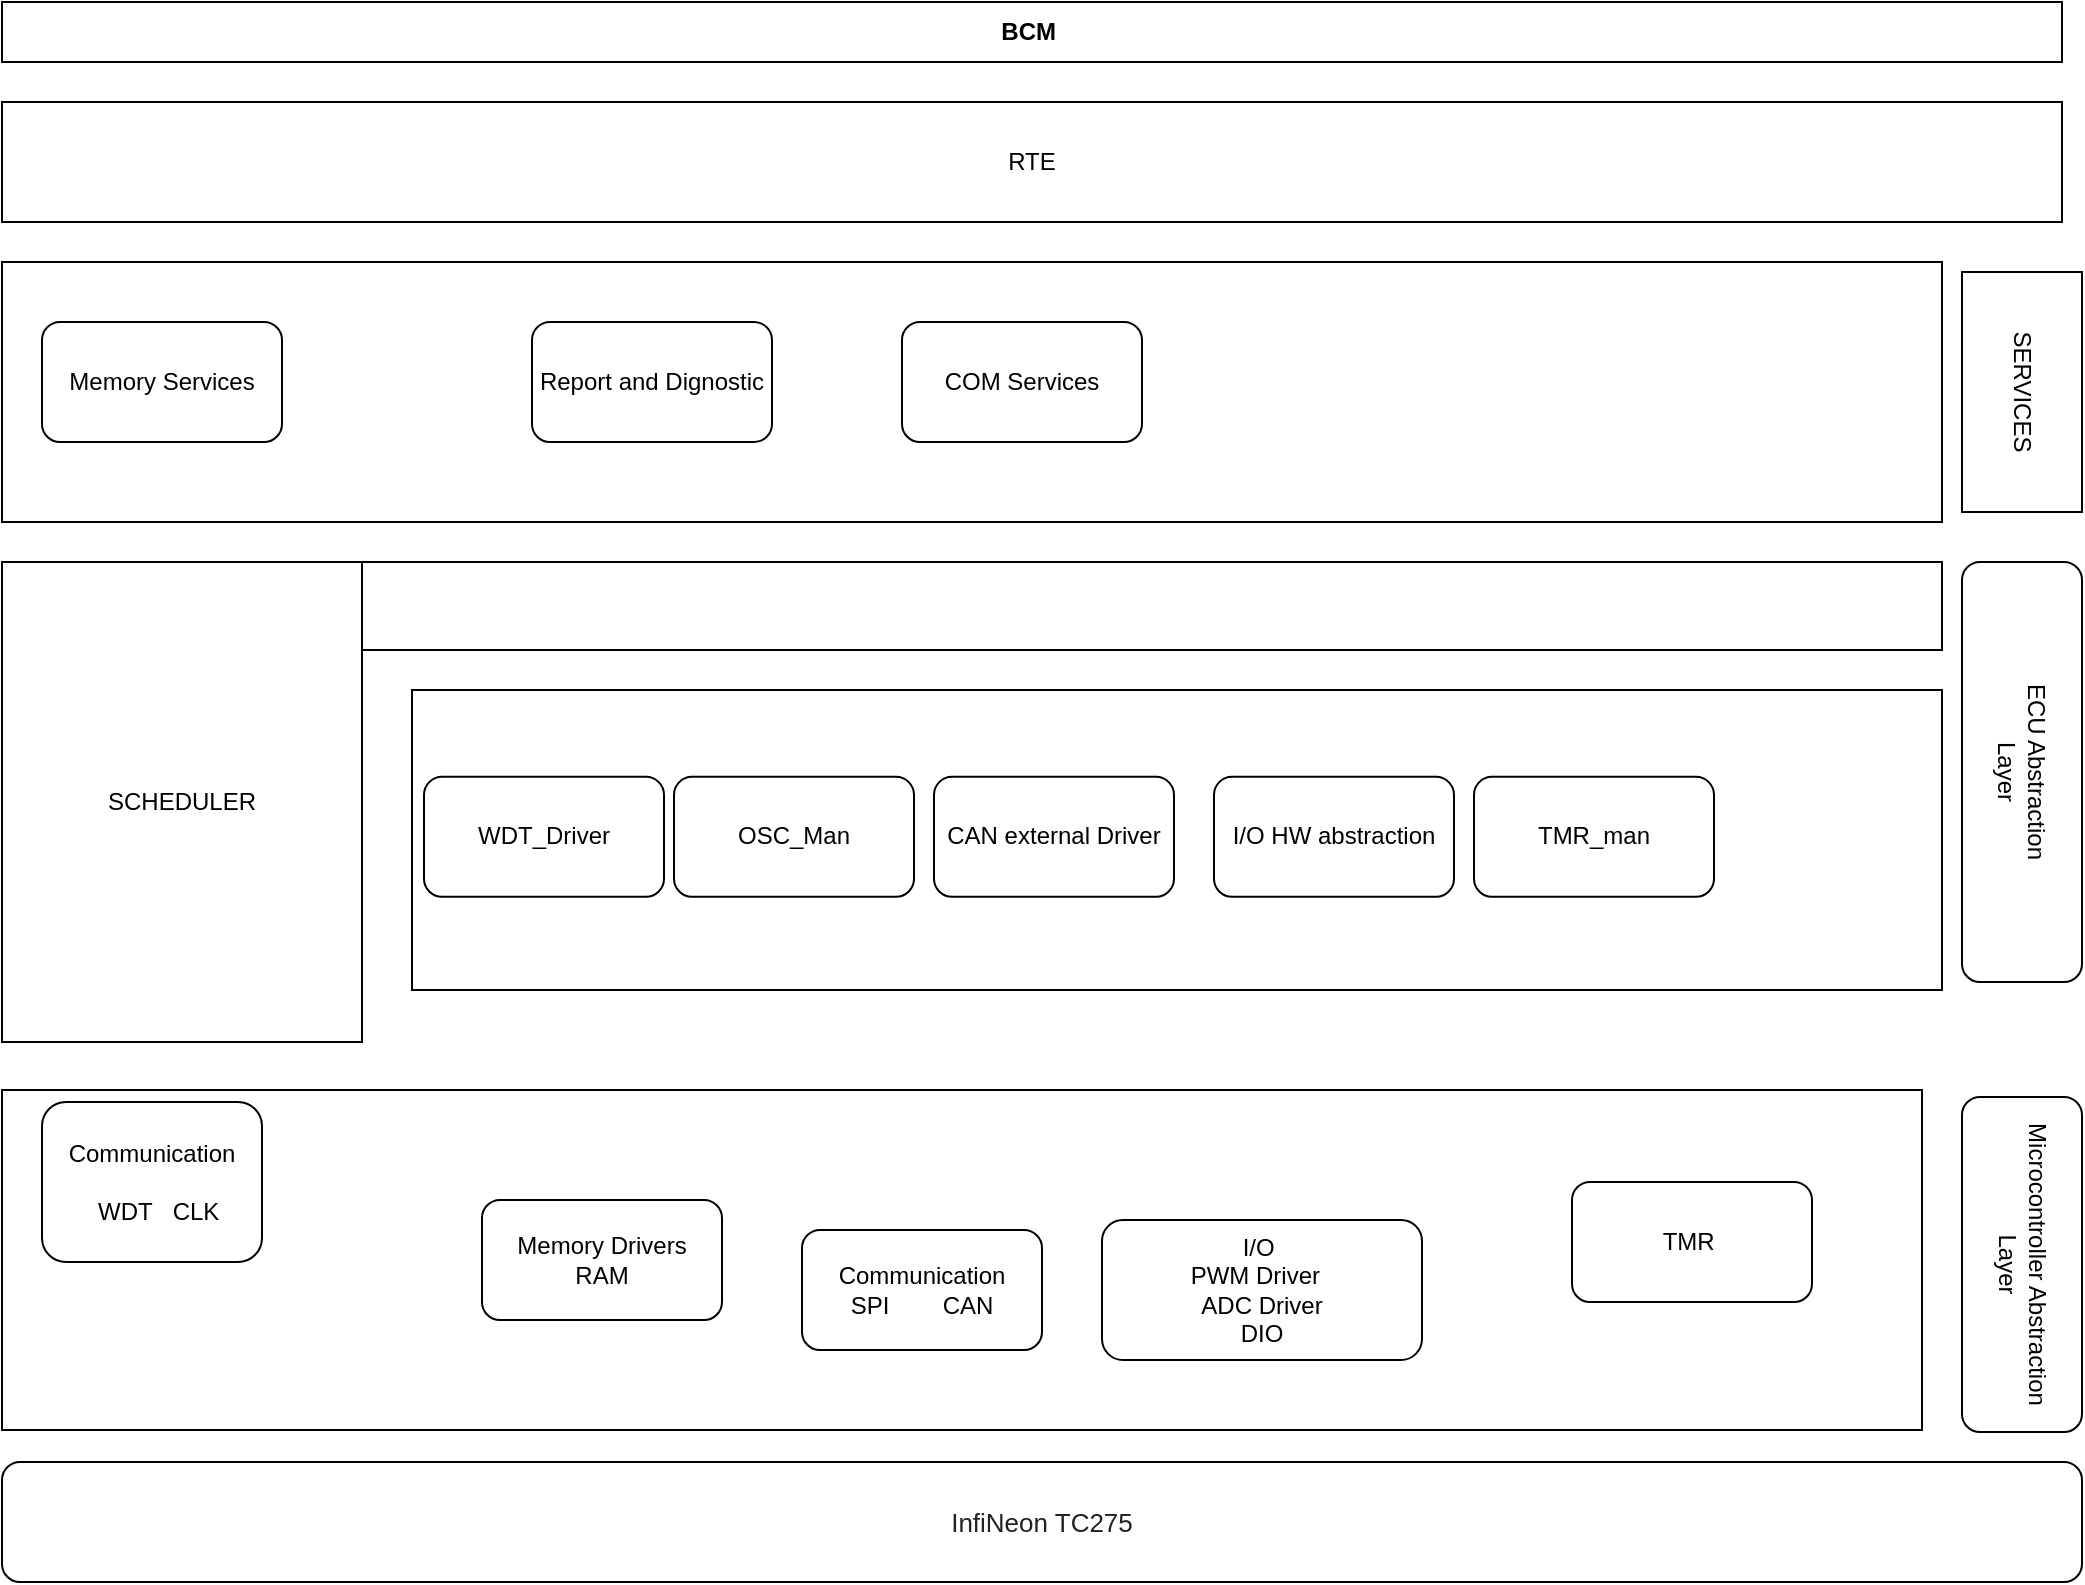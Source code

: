 <mxfile version="20.2.5" type="github" pages="2">
  <diagram id="0SxEWgDJXTkLoPQnoZ41" name="Página-1">
    <mxGraphModel dx="2234" dy="1203" grid="1" gridSize="10" guides="1" tooltips="1" connect="1" arrows="1" fold="1" page="1" pageScale="1" pageWidth="1100" pageHeight="850" math="0" shadow="0">
      <root>
        <mxCell id="0" />
        <mxCell id="1" parent="0" />
        <mxCell id="E3UZA_A3aNp--UBdqJW4-1" value="&lt;b&gt;BCM&amp;nbsp;&lt;/b&gt;" style="rounded=0;whiteSpace=wrap;html=1;" parent="1" vertex="1">
          <mxGeometry x="40" y="30" width="1030" height="30" as="geometry" />
        </mxCell>
        <mxCell id="E3UZA_A3aNp--UBdqJW4-2" value="RTE" style="rounded=0;whiteSpace=wrap;html=1;" parent="1" vertex="1">
          <mxGeometry x="40" y="80" width="1030" height="60" as="geometry" />
        </mxCell>
        <mxCell id="E3UZA_A3aNp--UBdqJW4-3" value="" style="rounded=0;whiteSpace=wrap;html=1;" parent="1" vertex="1">
          <mxGeometry x="40" y="160" width="970" height="130" as="geometry" />
        </mxCell>
        <mxCell id="E3UZA_A3aNp--UBdqJW4-5" value="SCHEDULER" style="rounded=0;whiteSpace=wrap;html=1;" parent="1" vertex="1">
          <mxGeometry x="40" y="310" width="180" height="240" as="geometry" />
        </mxCell>
        <mxCell id="E3UZA_A3aNp--UBdqJW4-6" value="" style="rounded=0;whiteSpace=wrap;html=1;" parent="1" vertex="1">
          <mxGeometry x="220" y="310" width="790" height="44" as="geometry" />
        </mxCell>
        <mxCell id="E3UZA_A3aNp--UBdqJW4-7" value="" style="rounded=0;whiteSpace=wrap;html=1;" parent="1" vertex="1">
          <mxGeometry x="245" y="374" width="765" height="150" as="geometry" />
        </mxCell>
        <mxCell id="E3UZA_A3aNp--UBdqJW4-9" value="&lt;div style=&quot;text-align: start;&quot;&gt;&lt;br&gt;&lt;/div&gt;" style="rounded=0;whiteSpace=wrap;html=1;" parent="1" vertex="1">
          <mxGeometry x="40" y="574" width="960" height="170" as="geometry" />
        </mxCell>
        <mxCell id="E3UZA_A3aNp--UBdqJW4-12" value="Communication&lt;br&gt;&lt;br&gt;&amp;nbsp; WDT&amp;nbsp; &amp;nbsp;CLK" style="rounded=1;whiteSpace=wrap;html=1;" parent="1" vertex="1">
          <mxGeometry x="60" y="580" width="110" height="80" as="geometry" />
        </mxCell>
        <mxCell id="E3UZA_A3aNp--UBdqJW4-13" value="I/O&amp;nbsp;&lt;br&gt;PWM Driver&amp;nbsp;&amp;nbsp;&lt;br&gt;ADC Driver&lt;br&gt;DIO" style="rounded=1;whiteSpace=wrap;html=1;" parent="1" vertex="1">
          <mxGeometry x="590" y="639" width="160" height="70" as="geometry" />
        </mxCell>
        <mxCell id="E3UZA_A3aNp--UBdqJW4-14" value="Memory Drivers&lt;br&gt;RAM" style="rounded=1;whiteSpace=wrap;html=1;" parent="1" vertex="1">
          <mxGeometry x="280" y="629" width="120" height="60" as="geometry" />
        </mxCell>
        <mxCell id="E3UZA_A3aNp--UBdqJW4-15" value="TMR&amp;nbsp;" style="rounded=1;whiteSpace=wrap;html=1;" parent="1" vertex="1">
          <mxGeometry x="825" y="620" width="120" height="60" as="geometry" />
        </mxCell>
        <mxCell id="E3UZA_A3aNp--UBdqJW4-16" value="OSC_Man" style="rounded=1;whiteSpace=wrap;html=1;" parent="1" vertex="1">
          <mxGeometry x="376" y="417.41" width="120" height="60" as="geometry" />
        </mxCell>
        <mxCell id="E3UZA_A3aNp--UBdqJW4-17" value="I/O HW abstraction" style="rounded=1;whiteSpace=wrap;html=1;" parent="1" vertex="1">
          <mxGeometry x="646" y="417.41" width="120" height="60" as="geometry" />
        </mxCell>
        <mxCell id="E3UZA_A3aNp--UBdqJW4-18" style="edgeStyle=orthogonalEdgeStyle;rounded=0;orthogonalLoop=1;jettySize=auto;html=1;exitX=0.5;exitY=1;exitDx=0;exitDy=0;" parent="1" source="E3UZA_A3aNp--UBdqJW4-17" target="E3UZA_A3aNp--UBdqJW4-17" edge="1">
          <mxGeometry relative="1" as="geometry" />
        </mxCell>
        <mxCell id="E3UZA_A3aNp--UBdqJW4-19" value="TMR_man" style="rounded=1;whiteSpace=wrap;html=1;" parent="1" vertex="1">
          <mxGeometry x="776" y="417.41" width="120" height="60" as="geometry" />
        </mxCell>
        <mxCell id="E3UZA_A3aNp--UBdqJW4-20" value="CAN external Driver" style="rounded=1;whiteSpace=wrap;html=1;" parent="1" vertex="1">
          <mxGeometry x="506" y="417.41" width="120" height="60" as="geometry" />
        </mxCell>
        <mxCell id="E3UZA_A3aNp--UBdqJW4-21" value="WDT_Driver" style="rounded=1;whiteSpace=wrap;html=1;" parent="1" vertex="1">
          <mxGeometry x="251" y="417.41" width="120" height="60" as="geometry" />
        </mxCell>
        <mxCell id="E3UZA_A3aNp--UBdqJW4-22" value="Memory Services" style="rounded=1;whiteSpace=wrap;html=1;glass=0;" parent="1" vertex="1">
          <mxGeometry x="60" y="190" width="120" height="60" as="geometry" />
        </mxCell>
        <mxCell id="E3UZA_A3aNp--UBdqJW4-23" value="Report and Dignostic" style="rounded=1;whiteSpace=wrap;html=1;" parent="1" vertex="1">
          <mxGeometry x="305" y="190" width="120" height="60" as="geometry" />
        </mxCell>
        <mxCell id="E3UZA_A3aNp--UBdqJW4-24" value="COM Services" style="rounded=1;whiteSpace=wrap;html=1;" parent="1" vertex="1">
          <mxGeometry x="490" y="190" width="120" height="60" as="geometry" />
        </mxCell>
        <mxCell id="5Y2THX8Q8HSWR9ZChi4j-1" value="SERVICES" style="rounded=0;whiteSpace=wrap;html=1;rotation=90;" vertex="1" parent="1">
          <mxGeometry x="990" y="195" width="120" height="60" as="geometry" />
        </mxCell>
        <mxCell id="5Y2THX8Q8HSWR9ZChi4j-2" value="ECU Abstraction&lt;br&gt;Layer" style="rounded=1;whiteSpace=wrap;html=1;rotation=90;" vertex="1" parent="1">
          <mxGeometry x="945" y="385" width="210" height="60" as="geometry" />
        </mxCell>
        <mxCell id="5Y2THX8Q8HSWR9ZChi4j-3" value="Microcontroller Abstraction Layer" style="rounded=1;whiteSpace=wrap;html=1;rotation=90;" vertex="1" parent="1">
          <mxGeometry x="966.25" y="631.25" width="167.5" height="60" as="geometry" />
        </mxCell>
        <mxCell id="5Y2THX8Q8HSWR9ZChi4j-4" value="Communication&lt;br&gt;SPI&amp;nbsp; &amp;nbsp; &amp;nbsp; &amp;nbsp; CAN" style="rounded=1;whiteSpace=wrap;html=1;" vertex="1" parent="1">
          <mxGeometry x="440" y="644" width="120" height="60" as="geometry" />
        </mxCell>
        <mxCell id="5Y2THX8Q8HSWR9ZChi4j-5" value="&lt;div style=&quot;text-align: start;&quot;&gt;&lt;font size=&quot;2&quot; face=&quot;Arial, Helvetica, sans-serif&quot; color=&quot;#222222&quot;&gt;&lt;span style=&quot;background-color: rgb(255, 255, 255);&quot;&gt;InfiNeon TC275&lt;/span&gt;&lt;/font&gt;&lt;/div&gt;" style="rounded=1;whiteSpace=wrap;html=1;" vertex="1" parent="1">
          <mxGeometry x="40" y="760" width="1040" height="60" as="geometry" />
        </mxCell>
      </root>
    </mxGraphModel>
  </diagram>
  <diagram id="zN3AyqDoziPQk-1GQuDL" name="Página-2">
    <mxGraphModel dx="1738" dy="936" grid="1" gridSize="10" guides="1" tooltips="1" connect="1" arrows="1" fold="1" page="1" pageScale="1" pageWidth="1100" pageHeight="850" math="0" shadow="0">
      <root>
        <mxCell id="0" />
        <mxCell id="1" parent="0" />
        <mxCell id="WIb1HFvYGEBfSn61_mD_-1" value="&lt;b&gt;BCM&amp;nbsp;&lt;/b&gt;" style="rounded=0;whiteSpace=wrap;html=1;" vertex="1" parent="1">
          <mxGeometry x="40" y="30" width="1030" height="30" as="geometry" />
        </mxCell>
        <mxCell id="WIb1HFvYGEBfSn61_mD_-2" value="RTE" style="rounded=0;whiteSpace=wrap;html=1;" vertex="1" parent="1">
          <mxGeometry x="40" y="80" width="1030" height="60" as="geometry" />
        </mxCell>
        <mxCell id="WIb1HFvYGEBfSn61_mD_-3" value="" style="rounded=0;whiteSpace=wrap;html=1;" vertex="1" parent="1">
          <mxGeometry x="40" y="160" width="970" height="130" as="geometry" />
        </mxCell>
        <mxCell id="WIb1HFvYGEBfSn61_mD_-4" value="SCHEDULER" style="rounded=0;whiteSpace=wrap;html=1;" vertex="1" parent="1">
          <mxGeometry x="40" y="310" width="180" height="240" as="geometry" />
        </mxCell>
        <mxCell id="WIb1HFvYGEBfSn61_mD_-5" value="" style="rounded=0;whiteSpace=wrap;html=1;" vertex="1" parent="1">
          <mxGeometry x="220" y="310" width="790" height="44" as="geometry" />
        </mxCell>
        <mxCell id="WIb1HFvYGEBfSn61_mD_-6" value="" style="rounded=0;whiteSpace=wrap;html=1;" vertex="1" parent="1">
          <mxGeometry x="245" y="374" width="765" height="150" as="geometry" />
        </mxCell>
        <mxCell id="WIb1HFvYGEBfSn61_mD_-7" value="&lt;div style=&quot;text-align: start;&quot;&gt;&lt;br&gt;&lt;/div&gt;" style="rounded=0;whiteSpace=wrap;html=1;" vertex="1" parent="1">
          <mxGeometry x="40" y="574" width="960" height="170" as="geometry" />
        </mxCell>
        <mxCell id="WIb1HFvYGEBfSn61_mD_-8" value="Communication&lt;br&gt;&lt;br&gt;&amp;nbsp; WDT&amp;nbsp; &amp;nbsp;CLK" style="rounded=1;whiteSpace=wrap;html=1;" vertex="1" parent="1">
          <mxGeometry x="60" y="580" width="110" height="80" as="geometry" />
        </mxCell>
        <mxCell id="WIb1HFvYGEBfSn61_mD_-9" value="I/O&amp;nbsp;&lt;br&gt;PWM Driver&amp;nbsp;&amp;nbsp;&lt;br&gt;ADC Driver&lt;br&gt;DIO" style="rounded=1;whiteSpace=wrap;html=1;" vertex="1" parent="1">
          <mxGeometry x="590" y="639" width="160" height="70" as="geometry" />
        </mxCell>
        <mxCell id="WIb1HFvYGEBfSn61_mD_-10" value="Memory Drivers&lt;br&gt;RAM" style="rounded=1;whiteSpace=wrap;html=1;" vertex="1" parent="1">
          <mxGeometry x="280" y="629" width="120" height="60" as="geometry" />
        </mxCell>
        <mxCell id="WIb1HFvYGEBfSn61_mD_-11" value="TMR&amp;nbsp;" style="rounded=1;whiteSpace=wrap;html=1;" vertex="1" parent="1">
          <mxGeometry x="825" y="620" width="120" height="60" as="geometry" />
        </mxCell>
        <mxCell id="WIb1HFvYGEBfSn61_mD_-12" value="OSC_Man" style="rounded=1;whiteSpace=wrap;html=1;" vertex="1" parent="1">
          <mxGeometry x="376" y="417.41" width="120" height="60" as="geometry" />
        </mxCell>
        <mxCell id="WIb1HFvYGEBfSn61_mD_-13" value="I/O HW abstraction" style="rounded=1;whiteSpace=wrap;html=1;" vertex="1" parent="1">
          <mxGeometry x="646" y="417.41" width="120" height="60" as="geometry" />
        </mxCell>
        <mxCell id="WIb1HFvYGEBfSn61_mD_-14" style="edgeStyle=orthogonalEdgeStyle;rounded=0;orthogonalLoop=1;jettySize=auto;html=1;exitX=0.5;exitY=1;exitDx=0;exitDy=0;" edge="1" parent="1" source="WIb1HFvYGEBfSn61_mD_-13" target="WIb1HFvYGEBfSn61_mD_-13">
          <mxGeometry relative="1" as="geometry" />
        </mxCell>
        <mxCell id="WIb1HFvYGEBfSn61_mD_-15" value="TMR_man" style="rounded=1;whiteSpace=wrap;html=1;" vertex="1" parent="1">
          <mxGeometry x="776" y="417.41" width="120" height="60" as="geometry" />
        </mxCell>
        <mxCell id="WIb1HFvYGEBfSn61_mD_-16" value="CAN external Driver" style="rounded=1;whiteSpace=wrap;html=1;" vertex="1" parent="1">
          <mxGeometry x="506" y="417.41" width="120" height="60" as="geometry" />
        </mxCell>
        <mxCell id="WIb1HFvYGEBfSn61_mD_-17" value="WDT_Driver" style="rounded=1;whiteSpace=wrap;html=1;" vertex="1" parent="1">
          <mxGeometry x="251" y="417.41" width="120" height="60" as="geometry" />
        </mxCell>
        <mxCell id="WIb1HFvYGEBfSn61_mD_-18" value="Memory Services" style="rounded=1;whiteSpace=wrap;html=1;glass=0;" vertex="1" parent="1">
          <mxGeometry x="60" y="190" width="120" height="60" as="geometry" />
        </mxCell>
        <mxCell id="WIb1HFvYGEBfSn61_mD_-19" value="Report and Dignostic" style="rounded=1;whiteSpace=wrap;html=1;" vertex="1" parent="1">
          <mxGeometry x="305" y="190" width="120" height="60" as="geometry" />
        </mxCell>
        <mxCell id="WIb1HFvYGEBfSn61_mD_-20" value="COM Services" style="rounded=1;whiteSpace=wrap;html=1;" vertex="1" parent="1">
          <mxGeometry x="490" y="190" width="120" height="60" as="geometry" />
        </mxCell>
        <mxCell id="WIb1HFvYGEBfSn61_mD_-21" value="SERVICES" style="rounded=0;whiteSpace=wrap;html=1;rotation=90;" vertex="1" parent="1">
          <mxGeometry x="990" y="195" width="120" height="60" as="geometry" />
        </mxCell>
        <mxCell id="WIb1HFvYGEBfSn61_mD_-22" value="ECU Abstraction&lt;br&gt;Layer" style="rounded=1;whiteSpace=wrap;html=1;rotation=90;" vertex="1" parent="1">
          <mxGeometry x="945" y="385" width="210" height="60" as="geometry" />
        </mxCell>
        <mxCell id="WIb1HFvYGEBfSn61_mD_-23" value="Microcontroller Abstraction Layer" style="rounded=1;whiteSpace=wrap;html=1;rotation=90;" vertex="1" parent="1">
          <mxGeometry x="966.25" y="631.25" width="167.5" height="60" as="geometry" />
        </mxCell>
        <mxCell id="WIb1HFvYGEBfSn61_mD_-24" value="Communication&lt;br&gt;SPI&amp;nbsp; &amp;nbsp; &amp;nbsp; &amp;nbsp; CAN" style="rounded=1;whiteSpace=wrap;html=1;" vertex="1" parent="1">
          <mxGeometry x="440" y="644" width="120" height="60" as="geometry" />
        </mxCell>
        <mxCell id="WIb1HFvYGEBfSn61_mD_-25" value="&lt;div style=&quot;text-align: start;&quot;&gt;&lt;font size=&quot;2&quot; face=&quot;Arial, Helvetica, sans-serif&quot; color=&quot;#222222&quot;&gt;&lt;span style=&quot;background-color: rgb(255, 255, 255);&quot;&gt;InfiNeon TC275&lt;/span&gt;&lt;/font&gt;&lt;/div&gt;" style="rounded=1;whiteSpace=wrap;html=1;" vertex="1" parent="1">
          <mxGeometry x="40" y="760" width="1040" height="60" as="geometry" />
        </mxCell>
      </root>
    </mxGraphModel>
  </diagram>
</mxfile>
